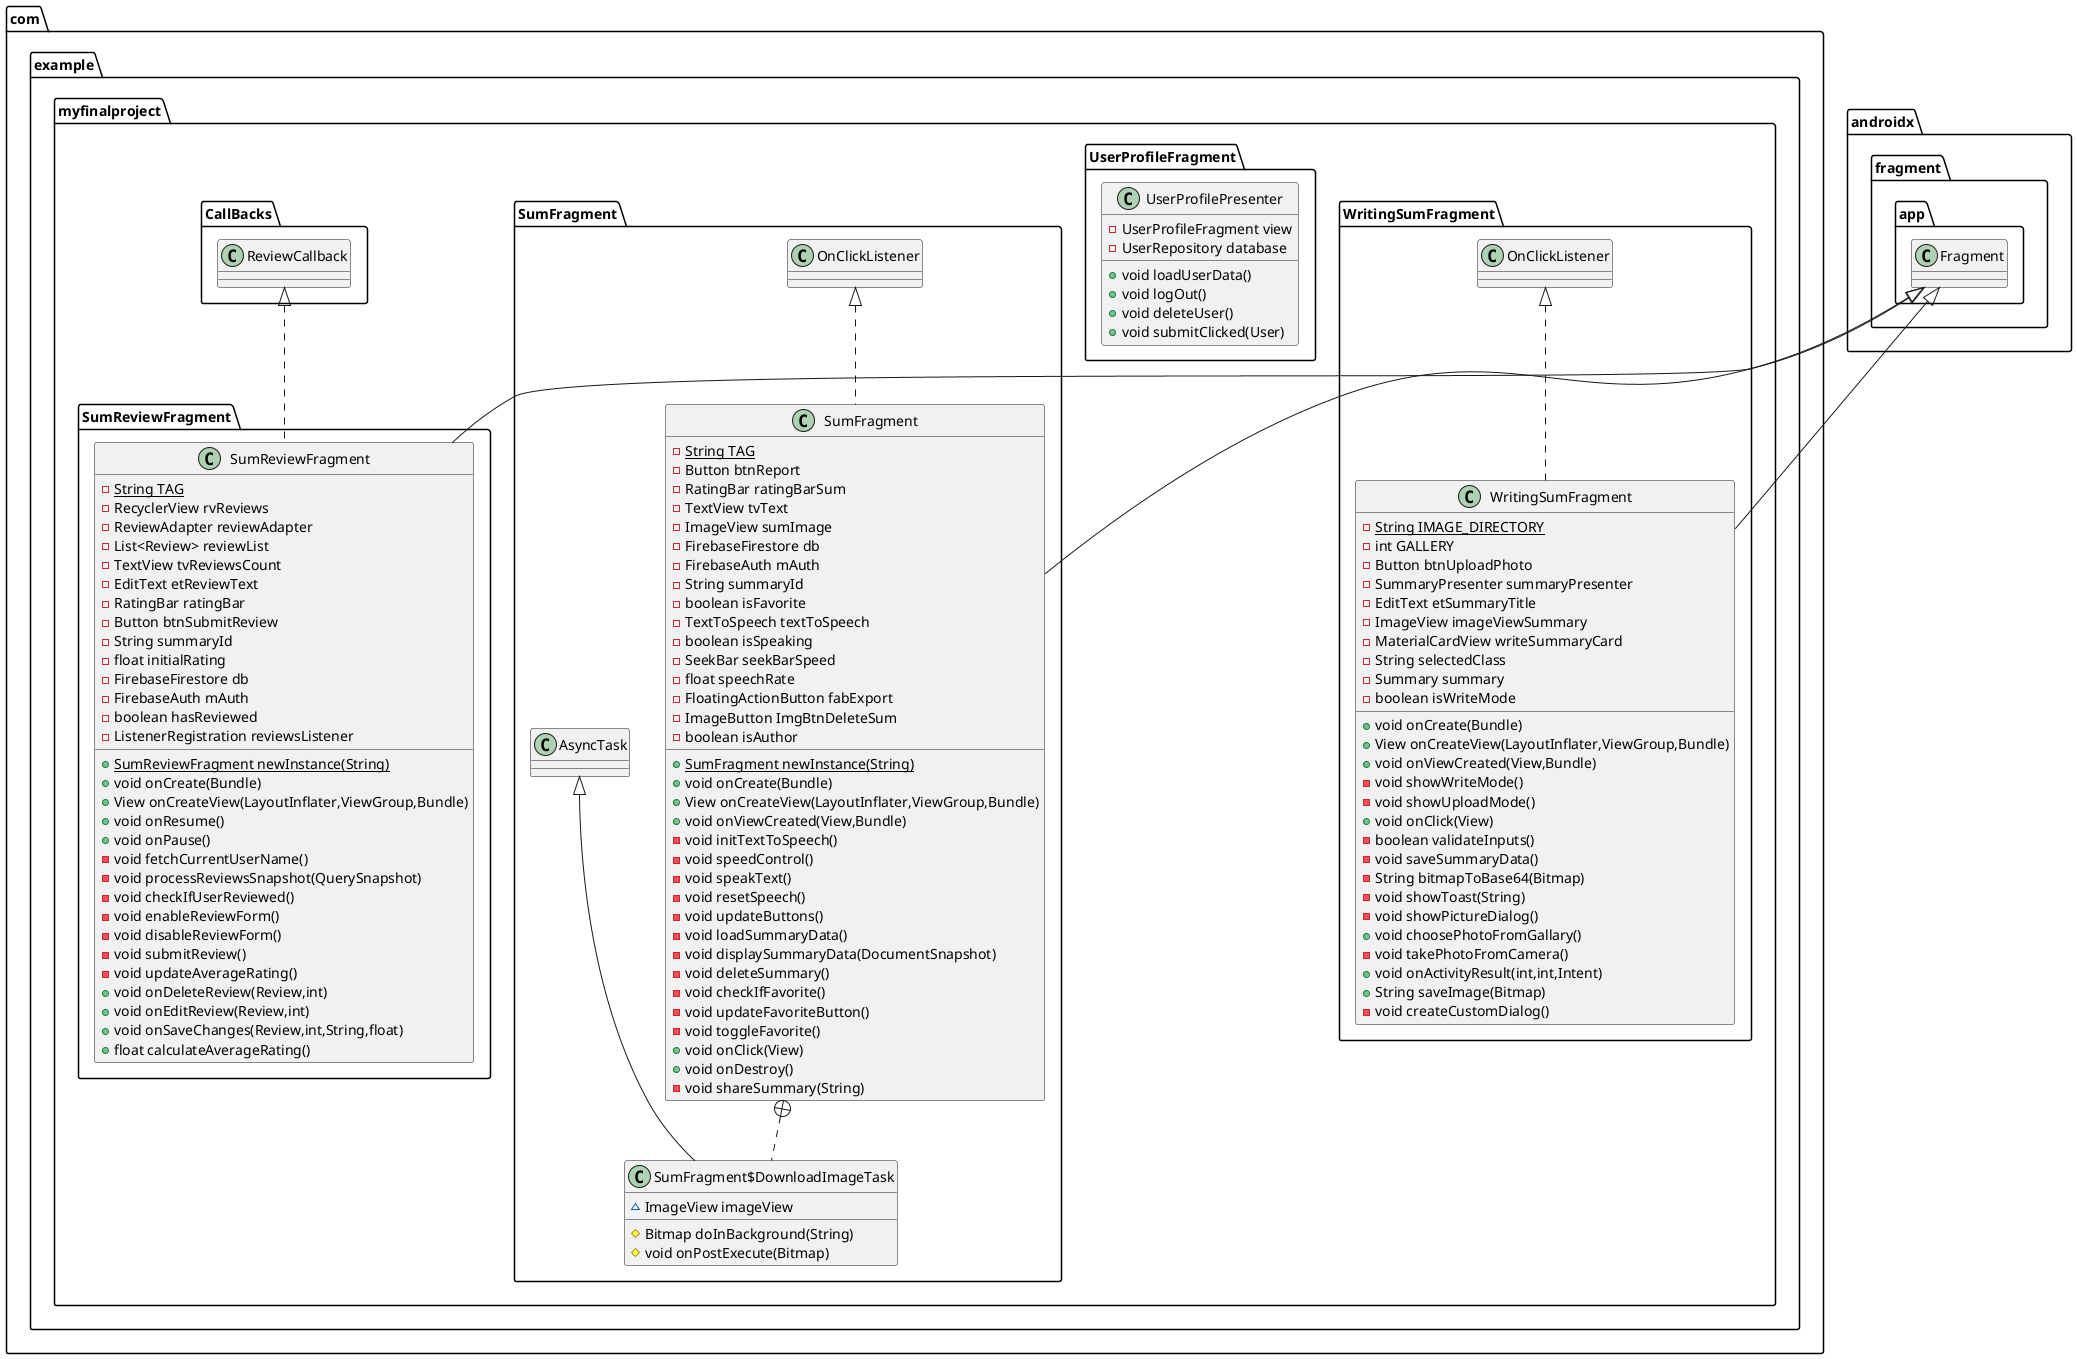 @startuml
class com.example.myfinalproject.WritingSumFragment.WritingSumFragment {
- {static} String IMAGE_DIRECTORY
- int GALLERY
- Button btnUploadPhoto
- SummaryPresenter summaryPresenter
- EditText etSummaryTitle
- ImageView imageViewSummary
- MaterialCardView writeSummaryCard
- String selectedClass
- Summary summary
- boolean isWriteMode
+ void onCreate(Bundle)
+ View onCreateView(LayoutInflater,ViewGroup,Bundle)
+ void onViewCreated(View,Bundle)
- void showWriteMode()
- void showUploadMode()
+ void onClick(View)
- boolean validateInputs()
- void saveSummaryData()
- String bitmapToBase64(Bitmap)
- void showToast(String)
- void showPictureDialog()
+ void choosePhotoFromGallary()
- void takePhotoFromCamera()
+ void onActivityResult(int,int,Intent)
+ String saveImage(Bitmap)
- void createCustomDialog()
}


class com.example.myfinalproject.UserProfileFragment.UserProfilePresenter {
- UserProfileFragment view
- UserRepository database
+ void loadUserData()
+ void logOut()
+ void deleteUser()
+ void submitClicked(User)
}


class com.example.myfinalproject.SumFragment.SumFragment {
- {static} String TAG
- Button btnReport
- RatingBar ratingBarSum
- TextView tvText
- ImageView sumImage
- FirebaseFirestore db
- FirebaseAuth mAuth
- String summaryId
- boolean isFavorite
- TextToSpeech textToSpeech
- boolean isSpeaking
- SeekBar seekBarSpeed
- float speechRate
- FloatingActionButton fabExport
- ImageButton ImgBtnDeleteSum
- boolean isAuthor
+ {static} SumFragment newInstance(String)
+ void onCreate(Bundle)
+ View onCreateView(LayoutInflater,ViewGroup,Bundle)
+ void onViewCreated(View,Bundle)
- void initTextToSpeech()
- void speedControl()
- void speakText()
- void resetSpeech()
- void updateButtons()
- void loadSummaryData()
- void displaySummaryData(DocumentSnapshot)
- void deleteSummary()
- void checkIfFavorite()
- void updateFavoriteButton()
- void toggleFavorite()
+ void onClick(View)
+ void onDestroy()
- void shareSummary(String)
}


class com.example.myfinalproject.SumFragment.SumFragment$DownloadImageTask {
~ ImageView imageView
# Bitmap doInBackground(String)
# void onPostExecute(Bitmap)
}


class com.example.myfinalproject.SumReviewFragment.SumReviewFragment {
- {static} String TAG
- RecyclerView rvReviews
- ReviewAdapter reviewAdapter
- List<Review> reviewList
- TextView tvReviewsCount
- EditText etReviewText
- RatingBar ratingBar
- Button btnSubmitReview
- String summaryId
- float initialRating
- FirebaseFirestore db
- FirebaseAuth mAuth
- boolean hasReviewed
- ListenerRegistration reviewsListener
+ {static} SumReviewFragment newInstance(String)
+ void onCreate(Bundle)
+ View onCreateView(LayoutInflater,ViewGroup,Bundle)
+ void onResume()
+ void onPause()
- void fetchCurrentUserName()
- void processReviewsSnapshot(QuerySnapshot)
- void checkIfUserReviewed()
- void enableReviewForm()
- void disableReviewForm()
- void submitReview()
- void updateAverageRating()
+ void onDeleteReview(Review,int)
+ void onEditReview(Review,int)
+ void onSaveChanges(Review,int,String,float)
+ float calculateAverageRating()
}




com.example.myfinalproject.WritingSumFragment.OnClickListener <|.. com.example.myfinalproject.WritingSumFragment.WritingSumFragment
androidx.fragment.app.Fragment <|-- com.example.myfinalproject.WritingSumFragment.WritingSumFragment
com.example.myfinalproject.SumFragment.OnClickListener <|.. com.example.myfinalproject.SumFragment.SumFragment
androidx.fragment.app.Fragment <|-- com.example.myfinalproject.SumFragment.SumFragment
com.example.myfinalproject.SumFragment.SumFragment +.. com.example.myfinalproject.SumFragment.SumFragment$DownloadImageTask
com.example.myfinalproject.SumFragment.AsyncTask <|-- com.example.myfinalproject.SumFragment.SumFragment$DownloadImageTask
com.example.myfinalproject.CallBacks.ReviewCallback <|.. com.example.myfinalproject.SumReviewFragment.SumReviewFragment
androidx.fragment.app.Fragment <|-- com.example.myfinalproject.SumReviewFragment.SumReviewFragment
@enduml